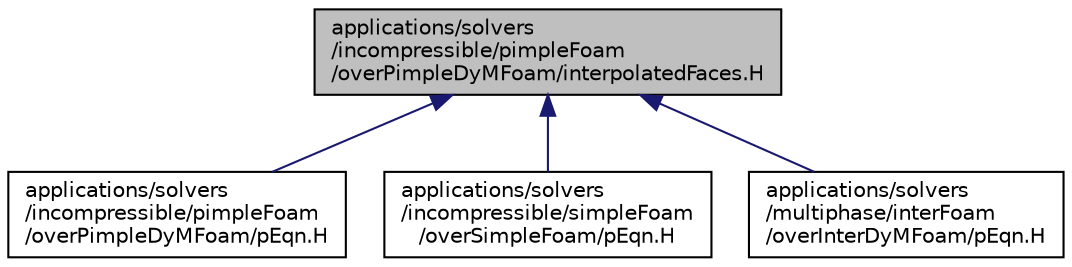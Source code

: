 digraph "applications/solvers/incompressible/pimpleFoam/overPimpleDyMFoam/interpolatedFaces.H"
{
  bgcolor="transparent";
  edge [fontname="Helvetica",fontsize="10",labelfontname="Helvetica",labelfontsize="10"];
  node [fontname="Helvetica",fontsize="10",shape=record];
  Node1 [label="applications/solvers\l/incompressible/pimpleFoam\l/overPimpleDyMFoam/interpolatedFaces.H",height=0.2,width=0.4,color="black", fillcolor="grey75", style="filled" fontcolor="black"];
  Node1 -> Node2 [dir="back",color="midnightblue",fontsize="10",style="solid",fontname="Helvetica"];
  Node2 [label="applications/solvers\l/incompressible/pimpleFoam\l/overPimpleDyMFoam/pEqn.H",height=0.2,width=0.4,color="black",URL="$incompressible_2pimpleFoam_2overPimpleDyMFoam_2pEqn_8H.html"];
  Node1 -> Node3 [dir="back",color="midnightblue",fontsize="10",style="solid",fontname="Helvetica"];
  Node3 [label="applications/solvers\l/incompressible/simpleFoam\l/overSimpleFoam/pEqn.H",height=0.2,width=0.4,color="black",URL="$incompressible_2simpleFoam_2overSimpleFoam_2pEqn_8H.html"];
  Node1 -> Node4 [dir="back",color="midnightblue",fontsize="10",style="solid",fontname="Helvetica"];
  Node4 [label="applications/solvers\l/multiphase/interFoam\l/overInterDyMFoam/pEqn.H",height=0.2,width=0.4,color="black",URL="$multiphase_2interFoam_2overInterDyMFoam_2pEqn_8H.html"];
}

